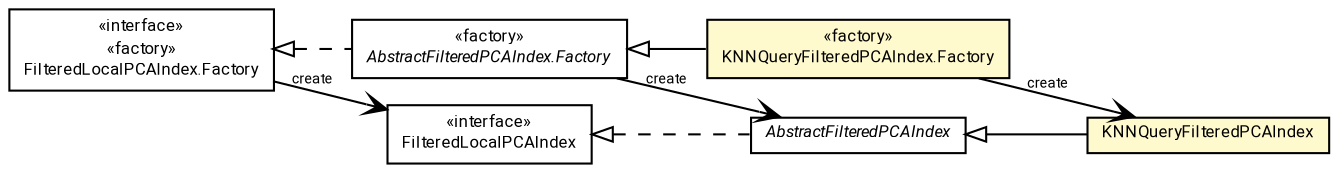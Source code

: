 #!/usr/local/bin/dot
#
# Class diagram 
# Generated by UMLGraph version R5_7_2-60-g0e99a6 (http://www.spinellis.gr/umlgraph/)
#

digraph G {
	graph [fontnames="svg"]
	edge [fontname="Roboto",fontsize=7,labelfontname="Roboto",labelfontsize=7,color="black"];
	node [fontname="Roboto",fontcolor="black",fontsize=8,shape=plaintext,margin=0,width=0,height=0];
	nodesep=0.15;
	ranksep=0.25;
	rankdir=LR;
	// de.lmu.ifi.dbs.elki.index.preprocessed.localpca.AbstractFilteredPCAIndex<NV extends de.lmu.ifi.dbs.elki.data.NumberVector>
	c224289 [label=<<table title="de.lmu.ifi.dbs.elki.index.preprocessed.localpca.AbstractFilteredPCAIndex" border="0" cellborder="1" cellspacing="0" cellpadding="2" href="AbstractFilteredPCAIndex.html" target="_parent">
		<tr><td><table border="0" cellspacing="0" cellpadding="1">
		<tr><td align="center" balign="center"> <font face="Roboto"><i>AbstractFilteredPCAIndex</i></font> </td></tr>
		</table></td></tr>
		</table>>, URL="AbstractFilteredPCAIndex.html"];
	// de.lmu.ifi.dbs.elki.index.preprocessed.localpca.AbstractFilteredPCAIndex.Factory<NV extends de.lmu.ifi.dbs.elki.data.NumberVector>
	c224290 [label=<<table title="de.lmu.ifi.dbs.elki.index.preprocessed.localpca.AbstractFilteredPCAIndex.Factory" border="0" cellborder="1" cellspacing="0" cellpadding="2" href="AbstractFilteredPCAIndex.Factory.html" target="_parent">
		<tr><td><table border="0" cellspacing="0" cellpadding="1">
		<tr><td align="center" balign="center"> &#171;factory&#187; </td></tr>
		<tr><td align="center" balign="center"> <font face="Roboto"><i>AbstractFilteredPCAIndex.Factory</i></font> </td></tr>
		</table></td></tr>
		</table>>, URL="AbstractFilteredPCAIndex.Factory.html"];
	// de.lmu.ifi.dbs.elki.index.preprocessed.localpca.FilteredLocalPCAIndex<NV extends de.lmu.ifi.dbs.elki.data.NumberVector>
	c224292 [label=<<table title="de.lmu.ifi.dbs.elki.index.preprocessed.localpca.FilteredLocalPCAIndex" border="0" cellborder="1" cellspacing="0" cellpadding="2" href="FilteredLocalPCAIndex.html" target="_parent">
		<tr><td><table border="0" cellspacing="0" cellpadding="1">
		<tr><td align="center" balign="center"> &#171;interface&#187; </td></tr>
		<tr><td align="center" balign="center"> <font face="Roboto">FilteredLocalPCAIndex</font> </td></tr>
		</table></td></tr>
		</table>>, URL="FilteredLocalPCAIndex.html"];
	// de.lmu.ifi.dbs.elki.index.preprocessed.localpca.FilteredLocalPCAIndex.Factory<NV extends de.lmu.ifi.dbs.elki.data.NumberVector>
	c224293 [label=<<table title="de.lmu.ifi.dbs.elki.index.preprocessed.localpca.FilteredLocalPCAIndex.Factory" border="0" cellborder="1" cellspacing="0" cellpadding="2" href="FilteredLocalPCAIndex.Factory.html" target="_parent">
		<tr><td><table border="0" cellspacing="0" cellpadding="1">
		<tr><td align="center" balign="center"> &#171;interface&#187; </td></tr>
		<tr><td align="center" balign="center"> &#171;factory&#187; </td></tr>
		<tr><td align="center" balign="center"> <font face="Roboto">FilteredLocalPCAIndex.Factory</font> </td></tr>
		</table></td></tr>
		</table>>, URL="FilteredLocalPCAIndex.Factory.html"];
	// de.lmu.ifi.dbs.elki.index.preprocessed.localpca.KNNQueryFilteredPCAIndex<NV extends de.lmu.ifi.dbs.elki.data.NumberVector>
	c224294 [label=<<table title="de.lmu.ifi.dbs.elki.index.preprocessed.localpca.KNNQueryFilteredPCAIndex" border="0" cellborder="1" cellspacing="0" cellpadding="2" bgcolor="LemonChiffon" href="KNNQueryFilteredPCAIndex.html" target="_parent">
		<tr><td><table border="0" cellspacing="0" cellpadding="1">
		<tr><td align="center" balign="center"> <font face="Roboto">KNNQueryFilteredPCAIndex</font> </td></tr>
		</table></td></tr>
		</table>>, URL="KNNQueryFilteredPCAIndex.html"];
	// de.lmu.ifi.dbs.elki.index.preprocessed.localpca.KNNQueryFilteredPCAIndex.Factory<V extends de.lmu.ifi.dbs.elki.data.NumberVector>
	c224295 [label=<<table title="de.lmu.ifi.dbs.elki.index.preprocessed.localpca.KNNQueryFilteredPCAIndex.Factory" border="0" cellborder="1" cellspacing="0" cellpadding="2" bgcolor="LemonChiffon" href="KNNQueryFilteredPCAIndex.Factory.html" target="_parent">
		<tr><td><table border="0" cellspacing="0" cellpadding="1">
		<tr><td align="center" balign="center"> &#171;factory&#187; </td></tr>
		<tr><td align="center" balign="center"> <font face="Roboto">KNNQueryFilteredPCAIndex.Factory</font> </td></tr>
		</table></td></tr>
		</table>>, URL="KNNQueryFilteredPCAIndex.Factory.html"];
	// de.lmu.ifi.dbs.elki.index.preprocessed.localpca.AbstractFilteredPCAIndex<NV extends de.lmu.ifi.dbs.elki.data.NumberVector> implements de.lmu.ifi.dbs.elki.index.preprocessed.localpca.FilteredLocalPCAIndex<NV extends de.lmu.ifi.dbs.elki.data.NumberVector>
	c224292 -> c224289 [arrowtail=empty,style=dashed,dir=back,weight=9];
	// de.lmu.ifi.dbs.elki.index.preprocessed.localpca.AbstractFilteredPCAIndex.Factory<NV extends de.lmu.ifi.dbs.elki.data.NumberVector> implements de.lmu.ifi.dbs.elki.index.preprocessed.localpca.FilteredLocalPCAIndex.Factory<NV extends de.lmu.ifi.dbs.elki.data.NumberVector>
	c224293 -> c224290 [arrowtail=empty,style=dashed,dir=back,weight=9];
	// de.lmu.ifi.dbs.elki.index.preprocessed.localpca.AbstractFilteredPCAIndex.Factory<NV extends de.lmu.ifi.dbs.elki.data.NumberVector> navassoc de.lmu.ifi.dbs.elki.index.preprocessed.localpca.AbstractFilteredPCAIndex<NV extends de.lmu.ifi.dbs.elki.data.NumberVector>
	c224290 -> c224289 [arrowhead=open,weight=1,label="create"];
	// de.lmu.ifi.dbs.elki.index.preprocessed.localpca.FilteredLocalPCAIndex.Factory<NV extends de.lmu.ifi.dbs.elki.data.NumberVector> navassoc de.lmu.ifi.dbs.elki.index.preprocessed.localpca.FilteredLocalPCAIndex<NV extends de.lmu.ifi.dbs.elki.data.NumberVector>
	c224293 -> c224292 [arrowhead=open,weight=1,label="create"];
	// de.lmu.ifi.dbs.elki.index.preprocessed.localpca.KNNQueryFilteredPCAIndex<NV extends de.lmu.ifi.dbs.elki.data.NumberVector> extends de.lmu.ifi.dbs.elki.index.preprocessed.localpca.AbstractFilteredPCAIndex<NV extends de.lmu.ifi.dbs.elki.data.NumberVector>
	c224289 -> c224294 [arrowtail=empty,dir=back,weight=10];
	// de.lmu.ifi.dbs.elki.index.preprocessed.localpca.KNNQueryFilteredPCAIndex.Factory<V extends de.lmu.ifi.dbs.elki.data.NumberVector> extends de.lmu.ifi.dbs.elki.index.preprocessed.localpca.AbstractFilteredPCAIndex.Factory<NV extends de.lmu.ifi.dbs.elki.data.NumberVector>
	c224290 -> c224295 [arrowtail=empty,dir=back,weight=10];
	// de.lmu.ifi.dbs.elki.index.preprocessed.localpca.KNNQueryFilteredPCAIndex.Factory<V extends de.lmu.ifi.dbs.elki.data.NumberVector> navassoc de.lmu.ifi.dbs.elki.index.preprocessed.localpca.KNNQueryFilteredPCAIndex<NV extends de.lmu.ifi.dbs.elki.data.NumberVector>
	c224295 -> c224294 [arrowhead=open,weight=1,label="create"];
}

